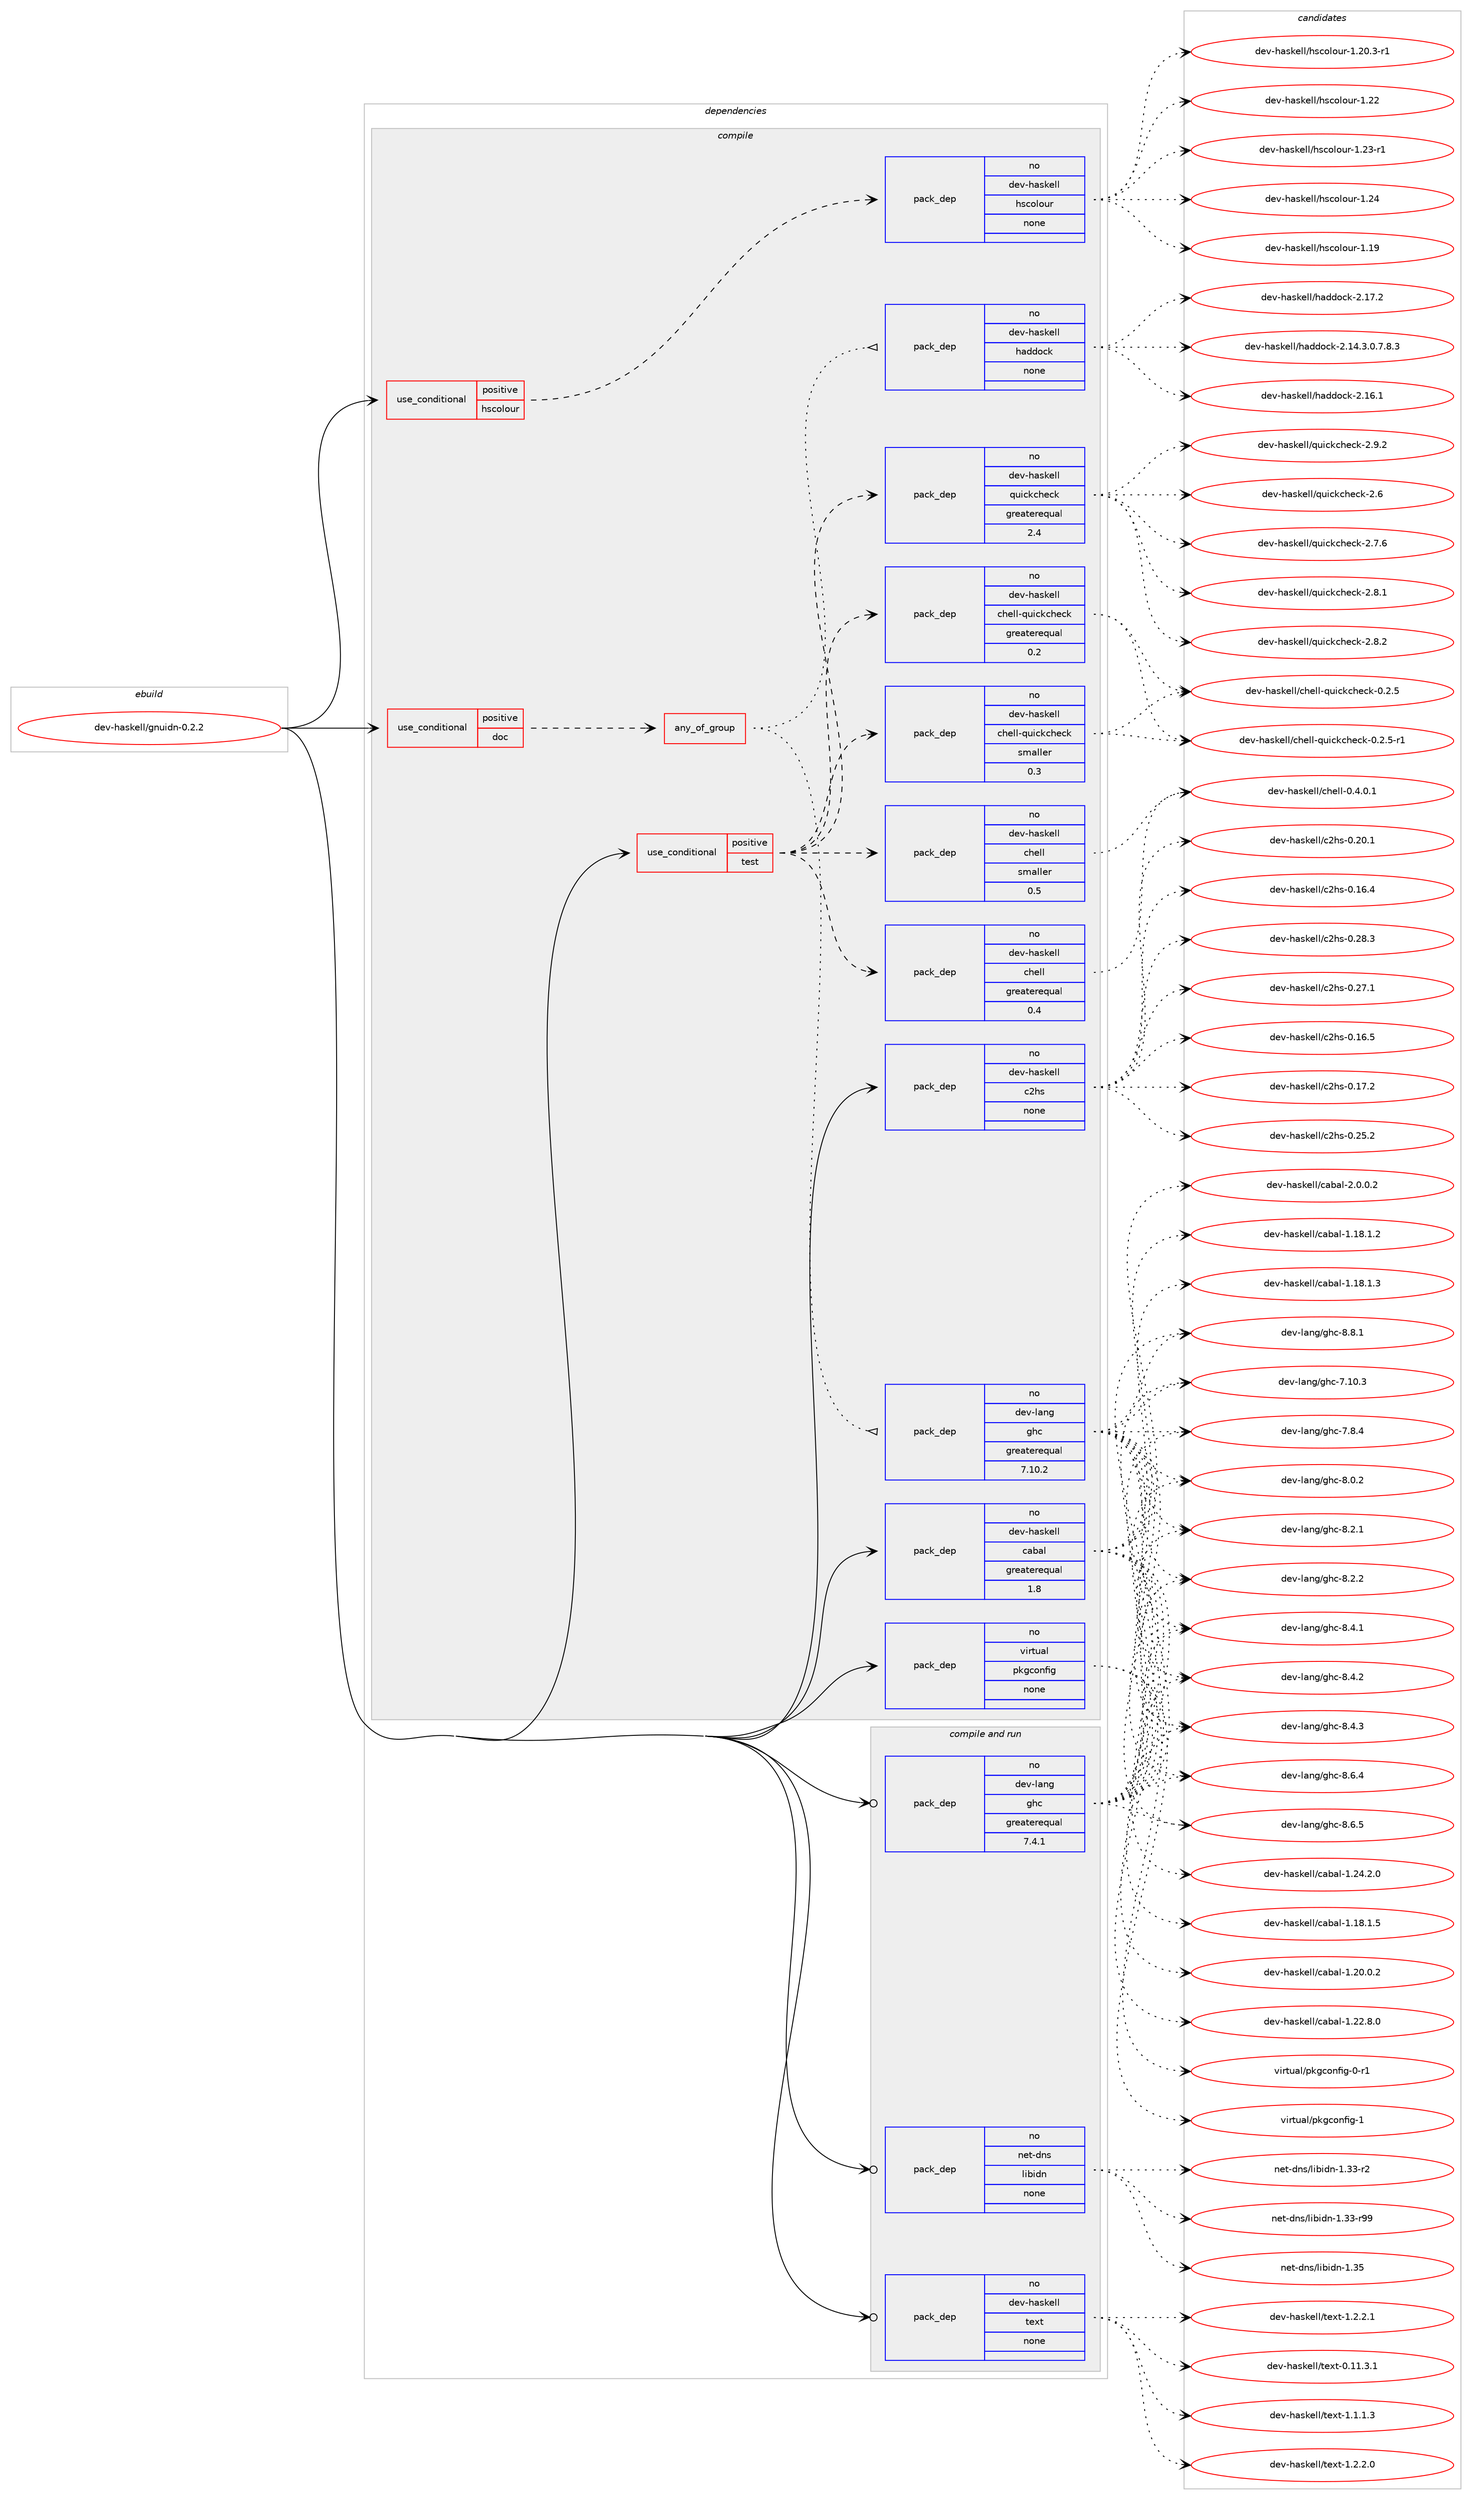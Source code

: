 digraph prolog {

# *************
# Graph options
# *************

newrank=true;
concentrate=true;
compound=true;
graph [rankdir=LR,fontname=Helvetica,fontsize=10,ranksep=1.5];#, ranksep=2.5, nodesep=0.2];
edge  [arrowhead=vee];
node  [fontname=Helvetica,fontsize=10];

# **********
# The ebuild
# **********

subgraph cluster_leftcol {
color=gray;
rank=same;
label=<<i>ebuild</i>>;
id [label="dev-haskell/gnuidn-0.2.2", color=red, width=4, href="../dev-haskell/gnuidn-0.2.2.svg"];
}

# ****************
# The dependencies
# ****************

subgraph cluster_midcol {
color=gray;
label=<<i>dependencies</i>>;
subgraph cluster_compile {
fillcolor="#eeeeee";
style=filled;
label=<<i>compile</i>>;
subgraph cond125842 {
dependency533279 [label=<<TABLE BORDER="0" CELLBORDER="1" CELLSPACING="0" CELLPADDING="4"><TR><TD ROWSPAN="3" CELLPADDING="10">use_conditional</TD></TR><TR><TD>positive</TD></TR><TR><TD>doc</TD></TR></TABLE>>, shape=none, color=red];
subgraph any9895 {
dependency533280 [label=<<TABLE BORDER="0" CELLBORDER="1" CELLSPACING="0" CELLPADDING="4"><TR><TD CELLPADDING="10">any_of_group</TD></TR></TABLE>>, shape=none, color=red];subgraph pack397185 {
dependency533281 [label=<<TABLE BORDER="0" CELLBORDER="1" CELLSPACING="0" CELLPADDING="4" WIDTH="220"><TR><TD ROWSPAN="6" CELLPADDING="30">pack_dep</TD></TR><TR><TD WIDTH="110">no</TD></TR><TR><TD>dev-haskell</TD></TR><TR><TD>haddock</TD></TR><TR><TD>none</TD></TR><TR><TD></TD></TR></TABLE>>, shape=none, color=blue];
}
dependency533280:e -> dependency533281:w [weight=20,style="dotted",arrowhead="oinv"];
subgraph pack397186 {
dependency533282 [label=<<TABLE BORDER="0" CELLBORDER="1" CELLSPACING="0" CELLPADDING="4" WIDTH="220"><TR><TD ROWSPAN="6" CELLPADDING="30">pack_dep</TD></TR><TR><TD WIDTH="110">no</TD></TR><TR><TD>dev-lang</TD></TR><TR><TD>ghc</TD></TR><TR><TD>greaterequal</TD></TR><TR><TD>7.10.2</TD></TR></TABLE>>, shape=none, color=blue];
}
dependency533280:e -> dependency533282:w [weight=20,style="dotted",arrowhead="oinv"];
}
dependency533279:e -> dependency533280:w [weight=20,style="dashed",arrowhead="vee"];
}
id:e -> dependency533279:w [weight=20,style="solid",arrowhead="vee"];
subgraph cond125843 {
dependency533283 [label=<<TABLE BORDER="0" CELLBORDER="1" CELLSPACING="0" CELLPADDING="4"><TR><TD ROWSPAN="3" CELLPADDING="10">use_conditional</TD></TR><TR><TD>positive</TD></TR><TR><TD>hscolour</TD></TR></TABLE>>, shape=none, color=red];
subgraph pack397187 {
dependency533284 [label=<<TABLE BORDER="0" CELLBORDER="1" CELLSPACING="0" CELLPADDING="4" WIDTH="220"><TR><TD ROWSPAN="6" CELLPADDING="30">pack_dep</TD></TR><TR><TD WIDTH="110">no</TD></TR><TR><TD>dev-haskell</TD></TR><TR><TD>hscolour</TD></TR><TR><TD>none</TD></TR><TR><TD></TD></TR></TABLE>>, shape=none, color=blue];
}
dependency533283:e -> dependency533284:w [weight=20,style="dashed",arrowhead="vee"];
}
id:e -> dependency533283:w [weight=20,style="solid",arrowhead="vee"];
subgraph cond125844 {
dependency533285 [label=<<TABLE BORDER="0" CELLBORDER="1" CELLSPACING="0" CELLPADDING="4"><TR><TD ROWSPAN="3" CELLPADDING="10">use_conditional</TD></TR><TR><TD>positive</TD></TR><TR><TD>test</TD></TR></TABLE>>, shape=none, color=red];
subgraph pack397188 {
dependency533286 [label=<<TABLE BORDER="0" CELLBORDER="1" CELLSPACING="0" CELLPADDING="4" WIDTH="220"><TR><TD ROWSPAN="6" CELLPADDING="30">pack_dep</TD></TR><TR><TD WIDTH="110">no</TD></TR><TR><TD>dev-haskell</TD></TR><TR><TD>chell</TD></TR><TR><TD>greaterequal</TD></TR><TR><TD>0.4</TD></TR></TABLE>>, shape=none, color=blue];
}
dependency533285:e -> dependency533286:w [weight=20,style="dashed",arrowhead="vee"];
subgraph pack397189 {
dependency533287 [label=<<TABLE BORDER="0" CELLBORDER="1" CELLSPACING="0" CELLPADDING="4" WIDTH="220"><TR><TD ROWSPAN="6" CELLPADDING="30">pack_dep</TD></TR><TR><TD WIDTH="110">no</TD></TR><TR><TD>dev-haskell</TD></TR><TR><TD>chell</TD></TR><TR><TD>smaller</TD></TR><TR><TD>0.5</TD></TR></TABLE>>, shape=none, color=blue];
}
dependency533285:e -> dependency533287:w [weight=20,style="dashed",arrowhead="vee"];
subgraph pack397190 {
dependency533288 [label=<<TABLE BORDER="0" CELLBORDER="1" CELLSPACING="0" CELLPADDING="4" WIDTH="220"><TR><TD ROWSPAN="6" CELLPADDING="30">pack_dep</TD></TR><TR><TD WIDTH="110">no</TD></TR><TR><TD>dev-haskell</TD></TR><TR><TD>chell-quickcheck</TD></TR><TR><TD>greaterequal</TD></TR><TR><TD>0.2</TD></TR></TABLE>>, shape=none, color=blue];
}
dependency533285:e -> dependency533288:w [weight=20,style="dashed",arrowhead="vee"];
subgraph pack397191 {
dependency533289 [label=<<TABLE BORDER="0" CELLBORDER="1" CELLSPACING="0" CELLPADDING="4" WIDTH="220"><TR><TD ROWSPAN="6" CELLPADDING="30">pack_dep</TD></TR><TR><TD WIDTH="110">no</TD></TR><TR><TD>dev-haskell</TD></TR><TR><TD>chell-quickcheck</TD></TR><TR><TD>smaller</TD></TR><TR><TD>0.3</TD></TR></TABLE>>, shape=none, color=blue];
}
dependency533285:e -> dependency533289:w [weight=20,style="dashed",arrowhead="vee"];
subgraph pack397192 {
dependency533290 [label=<<TABLE BORDER="0" CELLBORDER="1" CELLSPACING="0" CELLPADDING="4" WIDTH="220"><TR><TD ROWSPAN="6" CELLPADDING="30">pack_dep</TD></TR><TR><TD WIDTH="110">no</TD></TR><TR><TD>dev-haskell</TD></TR><TR><TD>quickcheck</TD></TR><TR><TD>greaterequal</TD></TR><TR><TD>2.4</TD></TR></TABLE>>, shape=none, color=blue];
}
dependency533285:e -> dependency533290:w [weight=20,style="dashed",arrowhead="vee"];
}
id:e -> dependency533285:w [weight=20,style="solid",arrowhead="vee"];
subgraph pack397193 {
dependency533291 [label=<<TABLE BORDER="0" CELLBORDER="1" CELLSPACING="0" CELLPADDING="4" WIDTH="220"><TR><TD ROWSPAN="6" CELLPADDING="30">pack_dep</TD></TR><TR><TD WIDTH="110">no</TD></TR><TR><TD>dev-haskell</TD></TR><TR><TD>c2hs</TD></TR><TR><TD>none</TD></TR><TR><TD></TD></TR></TABLE>>, shape=none, color=blue];
}
id:e -> dependency533291:w [weight=20,style="solid",arrowhead="vee"];
subgraph pack397194 {
dependency533292 [label=<<TABLE BORDER="0" CELLBORDER="1" CELLSPACING="0" CELLPADDING="4" WIDTH="220"><TR><TD ROWSPAN="6" CELLPADDING="30">pack_dep</TD></TR><TR><TD WIDTH="110">no</TD></TR><TR><TD>dev-haskell</TD></TR><TR><TD>cabal</TD></TR><TR><TD>greaterequal</TD></TR><TR><TD>1.8</TD></TR></TABLE>>, shape=none, color=blue];
}
id:e -> dependency533292:w [weight=20,style="solid",arrowhead="vee"];
subgraph pack397195 {
dependency533293 [label=<<TABLE BORDER="0" CELLBORDER="1" CELLSPACING="0" CELLPADDING="4" WIDTH="220"><TR><TD ROWSPAN="6" CELLPADDING="30">pack_dep</TD></TR><TR><TD WIDTH="110">no</TD></TR><TR><TD>virtual</TD></TR><TR><TD>pkgconfig</TD></TR><TR><TD>none</TD></TR><TR><TD></TD></TR></TABLE>>, shape=none, color=blue];
}
id:e -> dependency533293:w [weight=20,style="solid",arrowhead="vee"];
}
subgraph cluster_compileandrun {
fillcolor="#eeeeee";
style=filled;
label=<<i>compile and run</i>>;
subgraph pack397196 {
dependency533294 [label=<<TABLE BORDER="0" CELLBORDER="1" CELLSPACING="0" CELLPADDING="4" WIDTH="220"><TR><TD ROWSPAN="6" CELLPADDING="30">pack_dep</TD></TR><TR><TD WIDTH="110">no</TD></TR><TR><TD>dev-haskell</TD></TR><TR><TD>text</TD></TR><TR><TD>none</TD></TR><TR><TD></TD></TR></TABLE>>, shape=none, color=blue];
}
id:e -> dependency533294:w [weight=20,style="solid",arrowhead="odotvee"];
subgraph pack397197 {
dependency533295 [label=<<TABLE BORDER="0" CELLBORDER="1" CELLSPACING="0" CELLPADDING="4" WIDTH="220"><TR><TD ROWSPAN="6" CELLPADDING="30">pack_dep</TD></TR><TR><TD WIDTH="110">no</TD></TR><TR><TD>dev-lang</TD></TR><TR><TD>ghc</TD></TR><TR><TD>greaterequal</TD></TR><TR><TD>7.4.1</TD></TR></TABLE>>, shape=none, color=blue];
}
id:e -> dependency533295:w [weight=20,style="solid",arrowhead="odotvee"];
subgraph pack397198 {
dependency533296 [label=<<TABLE BORDER="0" CELLBORDER="1" CELLSPACING="0" CELLPADDING="4" WIDTH="220"><TR><TD ROWSPAN="6" CELLPADDING="30">pack_dep</TD></TR><TR><TD WIDTH="110">no</TD></TR><TR><TD>net-dns</TD></TR><TR><TD>libidn</TD></TR><TR><TD>none</TD></TR><TR><TD></TD></TR></TABLE>>, shape=none, color=blue];
}
id:e -> dependency533296:w [weight=20,style="solid",arrowhead="odotvee"];
}
subgraph cluster_run {
fillcolor="#eeeeee";
style=filled;
label=<<i>run</i>>;
}
}

# **************
# The candidates
# **************

subgraph cluster_choices {
rank=same;
color=gray;
label=<<i>candidates</i>>;

subgraph choice397185 {
color=black;
nodesep=1;
choice1001011184510497115107101108108471049710010011199107455046495246514648465546564651 [label="dev-haskell/haddock-2.14.3.0.7.8.3", color=red, width=4,href="../dev-haskell/haddock-2.14.3.0.7.8.3.svg"];
choice100101118451049711510710110810847104971001001119910745504649544649 [label="dev-haskell/haddock-2.16.1", color=red, width=4,href="../dev-haskell/haddock-2.16.1.svg"];
choice100101118451049711510710110810847104971001001119910745504649554650 [label="dev-haskell/haddock-2.17.2", color=red, width=4,href="../dev-haskell/haddock-2.17.2.svg"];
dependency533281:e -> choice1001011184510497115107101108108471049710010011199107455046495246514648465546564651:w [style=dotted,weight="100"];
dependency533281:e -> choice100101118451049711510710110810847104971001001119910745504649544649:w [style=dotted,weight="100"];
dependency533281:e -> choice100101118451049711510710110810847104971001001119910745504649554650:w [style=dotted,weight="100"];
}
subgraph choice397186 {
color=black;
nodesep=1;
choice1001011184510897110103471031049945554649484651 [label="dev-lang/ghc-7.10.3", color=red, width=4,href="../dev-lang/ghc-7.10.3.svg"];
choice10010111845108971101034710310499455546564652 [label="dev-lang/ghc-7.8.4", color=red, width=4,href="../dev-lang/ghc-7.8.4.svg"];
choice10010111845108971101034710310499455646484650 [label="dev-lang/ghc-8.0.2", color=red, width=4,href="../dev-lang/ghc-8.0.2.svg"];
choice10010111845108971101034710310499455646504649 [label="dev-lang/ghc-8.2.1", color=red, width=4,href="../dev-lang/ghc-8.2.1.svg"];
choice10010111845108971101034710310499455646504650 [label="dev-lang/ghc-8.2.2", color=red, width=4,href="../dev-lang/ghc-8.2.2.svg"];
choice10010111845108971101034710310499455646524649 [label="dev-lang/ghc-8.4.1", color=red, width=4,href="../dev-lang/ghc-8.4.1.svg"];
choice10010111845108971101034710310499455646524650 [label="dev-lang/ghc-8.4.2", color=red, width=4,href="../dev-lang/ghc-8.4.2.svg"];
choice10010111845108971101034710310499455646524651 [label="dev-lang/ghc-8.4.3", color=red, width=4,href="../dev-lang/ghc-8.4.3.svg"];
choice10010111845108971101034710310499455646544652 [label="dev-lang/ghc-8.6.4", color=red, width=4,href="../dev-lang/ghc-8.6.4.svg"];
choice10010111845108971101034710310499455646544653 [label="dev-lang/ghc-8.6.5", color=red, width=4,href="../dev-lang/ghc-8.6.5.svg"];
choice10010111845108971101034710310499455646564649 [label="dev-lang/ghc-8.8.1", color=red, width=4,href="../dev-lang/ghc-8.8.1.svg"];
dependency533282:e -> choice1001011184510897110103471031049945554649484651:w [style=dotted,weight="100"];
dependency533282:e -> choice10010111845108971101034710310499455546564652:w [style=dotted,weight="100"];
dependency533282:e -> choice10010111845108971101034710310499455646484650:w [style=dotted,weight="100"];
dependency533282:e -> choice10010111845108971101034710310499455646504649:w [style=dotted,weight="100"];
dependency533282:e -> choice10010111845108971101034710310499455646504650:w [style=dotted,weight="100"];
dependency533282:e -> choice10010111845108971101034710310499455646524649:w [style=dotted,weight="100"];
dependency533282:e -> choice10010111845108971101034710310499455646524650:w [style=dotted,weight="100"];
dependency533282:e -> choice10010111845108971101034710310499455646524651:w [style=dotted,weight="100"];
dependency533282:e -> choice10010111845108971101034710310499455646544652:w [style=dotted,weight="100"];
dependency533282:e -> choice10010111845108971101034710310499455646544653:w [style=dotted,weight="100"];
dependency533282:e -> choice10010111845108971101034710310499455646564649:w [style=dotted,weight="100"];
}
subgraph choice397187 {
color=black;
nodesep=1;
choice100101118451049711510710110810847104115991111081111171144549464957 [label="dev-haskell/hscolour-1.19", color=red, width=4,href="../dev-haskell/hscolour-1.19.svg"];
choice10010111845104971151071011081084710411599111108111117114454946504846514511449 [label="dev-haskell/hscolour-1.20.3-r1", color=red, width=4,href="../dev-haskell/hscolour-1.20.3-r1.svg"];
choice100101118451049711510710110810847104115991111081111171144549465050 [label="dev-haskell/hscolour-1.22", color=red, width=4,href="../dev-haskell/hscolour-1.22.svg"];
choice1001011184510497115107101108108471041159911110811111711445494650514511449 [label="dev-haskell/hscolour-1.23-r1", color=red, width=4,href="../dev-haskell/hscolour-1.23-r1.svg"];
choice100101118451049711510710110810847104115991111081111171144549465052 [label="dev-haskell/hscolour-1.24", color=red, width=4,href="../dev-haskell/hscolour-1.24.svg"];
dependency533284:e -> choice100101118451049711510710110810847104115991111081111171144549464957:w [style=dotted,weight="100"];
dependency533284:e -> choice10010111845104971151071011081084710411599111108111117114454946504846514511449:w [style=dotted,weight="100"];
dependency533284:e -> choice100101118451049711510710110810847104115991111081111171144549465050:w [style=dotted,weight="100"];
dependency533284:e -> choice1001011184510497115107101108108471041159911110811111711445494650514511449:w [style=dotted,weight="100"];
dependency533284:e -> choice100101118451049711510710110810847104115991111081111171144549465052:w [style=dotted,weight="100"];
}
subgraph choice397188 {
color=black;
nodesep=1;
choice100101118451049711510710110810847991041011081084548465246484649 [label="dev-haskell/chell-0.4.0.1", color=red, width=4,href="../dev-haskell/chell-0.4.0.1.svg"];
dependency533286:e -> choice100101118451049711510710110810847991041011081084548465246484649:w [style=dotted,weight="100"];
}
subgraph choice397189 {
color=black;
nodesep=1;
choice100101118451049711510710110810847991041011081084548465246484649 [label="dev-haskell/chell-0.4.0.1", color=red, width=4,href="../dev-haskell/chell-0.4.0.1.svg"];
dependency533287:e -> choice100101118451049711510710110810847991041011081084548465246484649:w [style=dotted,weight="100"];
}
subgraph choice397190 {
color=black;
nodesep=1;
choice1001011184510497115107101108108479910410110810845113117105991079910410199107454846504653 [label="dev-haskell/chell-quickcheck-0.2.5", color=red, width=4,href="../dev-haskell/chell-quickcheck-0.2.5.svg"];
choice10010111845104971151071011081084799104101108108451131171059910799104101991074548465046534511449 [label="dev-haskell/chell-quickcheck-0.2.5-r1", color=red, width=4,href="../dev-haskell/chell-quickcheck-0.2.5-r1.svg"];
dependency533288:e -> choice1001011184510497115107101108108479910410110810845113117105991079910410199107454846504653:w [style=dotted,weight="100"];
dependency533288:e -> choice10010111845104971151071011081084799104101108108451131171059910799104101991074548465046534511449:w [style=dotted,weight="100"];
}
subgraph choice397191 {
color=black;
nodesep=1;
choice1001011184510497115107101108108479910410110810845113117105991079910410199107454846504653 [label="dev-haskell/chell-quickcheck-0.2.5", color=red, width=4,href="../dev-haskell/chell-quickcheck-0.2.5.svg"];
choice10010111845104971151071011081084799104101108108451131171059910799104101991074548465046534511449 [label="dev-haskell/chell-quickcheck-0.2.5-r1", color=red, width=4,href="../dev-haskell/chell-quickcheck-0.2.5-r1.svg"];
dependency533289:e -> choice1001011184510497115107101108108479910410110810845113117105991079910410199107454846504653:w [style=dotted,weight="100"];
dependency533289:e -> choice10010111845104971151071011081084799104101108108451131171059910799104101991074548465046534511449:w [style=dotted,weight="100"];
}
subgraph choice397192 {
color=black;
nodesep=1;
choice10010111845104971151071011081084711311710599107991041019910745504654 [label="dev-haskell/quickcheck-2.6", color=red, width=4,href="../dev-haskell/quickcheck-2.6.svg"];
choice100101118451049711510710110810847113117105991079910410199107455046554654 [label="dev-haskell/quickcheck-2.7.6", color=red, width=4,href="../dev-haskell/quickcheck-2.7.6.svg"];
choice100101118451049711510710110810847113117105991079910410199107455046564649 [label="dev-haskell/quickcheck-2.8.1", color=red, width=4,href="../dev-haskell/quickcheck-2.8.1.svg"];
choice100101118451049711510710110810847113117105991079910410199107455046564650 [label="dev-haskell/quickcheck-2.8.2", color=red, width=4,href="../dev-haskell/quickcheck-2.8.2.svg"];
choice100101118451049711510710110810847113117105991079910410199107455046574650 [label="dev-haskell/quickcheck-2.9.2", color=red, width=4,href="../dev-haskell/quickcheck-2.9.2.svg"];
dependency533290:e -> choice10010111845104971151071011081084711311710599107991041019910745504654:w [style=dotted,weight="100"];
dependency533290:e -> choice100101118451049711510710110810847113117105991079910410199107455046554654:w [style=dotted,weight="100"];
dependency533290:e -> choice100101118451049711510710110810847113117105991079910410199107455046564649:w [style=dotted,weight="100"];
dependency533290:e -> choice100101118451049711510710110810847113117105991079910410199107455046564650:w [style=dotted,weight="100"];
dependency533290:e -> choice100101118451049711510710110810847113117105991079910410199107455046574650:w [style=dotted,weight="100"];
}
subgraph choice397193 {
color=black;
nodesep=1;
choice100101118451049711510710110810847995010411545484649544652 [label="dev-haskell/c2hs-0.16.4", color=red, width=4,href="../dev-haskell/c2hs-0.16.4.svg"];
choice100101118451049711510710110810847995010411545484649544653 [label="dev-haskell/c2hs-0.16.5", color=red, width=4,href="../dev-haskell/c2hs-0.16.5.svg"];
choice100101118451049711510710110810847995010411545484649554650 [label="dev-haskell/c2hs-0.17.2", color=red, width=4,href="../dev-haskell/c2hs-0.17.2.svg"];
choice100101118451049711510710110810847995010411545484650484649 [label="dev-haskell/c2hs-0.20.1", color=red, width=4,href="../dev-haskell/c2hs-0.20.1.svg"];
choice100101118451049711510710110810847995010411545484650534650 [label="dev-haskell/c2hs-0.25.2", color=red, width=4,href="../dev-haskell/c2hs-0.25.2.svg"];
choice100101118451049711510710110810847995010411545484650554649 [label="dev-haskell/c2hs-0.27.1", color=red, width=4,href="../dev-haskell/c2hs-0.27.1.svg"];
choice100101118451049711510710110810847995010411545484650564651 [label="dev-haskell/c2hs-0.28.3", color=red, width=4,href="../dev-haskell/c2hs-0.28.3.svg"];
dependency533291:e -> choice100101118451049711510710110810847995010411545484649544652:w [style=dotted,weight="100"];
dependency533291:e -> choice100101118451049711510710110810847995010411545484649544653:w [style=dotted,weight="100"];
dependency533291:e -> choice100101118451049711510710110810847995010411545484649554650:w [style=dotted,weight="100"];
dependency533291:e -> choice100101118451049711510710110810847995010411545484650484649:w [style=dotted,weight="100"];
dependency533291:e -> choice100101118451049711510710110810847995010411545484650534650:w [style=dotted,weight="100"];
dependency533291:e -> choice100101118451049711510710110810847995010411545484650554649:w [style=dotted,weight="100"];
dependency533291:e -> choice100101118451049711510710110810847995010411545484650564651:w [style=dotted,weight="100"];
}
subgraph choice397194 {
color=black;
nodesep=1;
choice10010111845104971151071011081084799979897108454946495646494650 [label="dev-haskell/cabal-1.18.1.2", color=red, width=4,href="../dev-haskell/cabal-1.18.1.2.svg"];
choice10010111845104971151071011081084799979897108454946495646494651 [label="dev-haskell/cabal-1.18.1.3", color=red, width=4,href="../dev-haskell/cabal-1.18.1.3.svg"];
choice10010111845104971151071011081084799979897108454946495646494653 [label="dev-haskell/cabal-1.18.1.5", color=red, width=4,href="../dev-haskell/cabal-1.18.1.5.svg"];
choice10010111845104971151071011081084799979897108454946504846484650 [label="dev-haskell/cabal-1.20.0.2", color=red, width=4,href="../dev-haskell/cabal-1.20.0.2.svg"];
choice10010111845104971151071011081084799979897108454946505046564648 [label="dev-haskell/cabal-1.22.8.0", color=red, width=4,href="../dev-haskell/cabal-1.22.8.0.svg"];
choice10010111845104971151071011081084799979897108454946505246504648 [label="dev-haskell/cabal-1.24.2.0", color=red, width=4,href="../dev-haskell/cabal-1.24.2.0.svg"];
choice100101118451049711510710110810847999798971084550464846484650 [label="dev-haskell/cabal-2.0.0.2", color=red, width=4,href="../dev-haskell/cabal-2.0.0.2.svg"];
dependency533292:e -> choice10010111845104971151071011081084799979897108454946495646494650:w [style=dotted,weight="100"];
dependency533292:e -> choice10010111845104971151071011081084799979897108454946495646494651:w [style=dotted,weight="100"];
dependency533292:e -> choice10010111845104971151071011081084799979897108454946495646494653:w [style=dotted,weight="100"];
dependency533292:e -> choice10010111845104971151071011081084799979897108454946504846484650:w [style=dotted,weight="100"];
dependency533292:e -> choice10010111845104971151071011081084799979897108454946505046564648:w [style=dotted,weight="100"];
dependency533292:e -> choice10010111845104971151071011081084799979897108454946505246504648:w [style=dotted,weight="100"];
dependency533292:e -> choice100101118451049711510710110810847999798971084550464846484650:w [style=dotted,weight="100"];
}
subgraph choice397195 {
color=black;
nodesep=1;
choice11810511411611797108471121071039911111010210510345484511449 [label="virtual/pkgconfig-0-r1", color=red, width=4,href="../virtual/pkgconfig-0-r1.svg"];
choice1181051141161179710847112107103991111101021051034549 [label="virtual/pkgconfig-1", color=red, width=4,href="../virtual/pkgconfig-1.svg"];
dependency533293:e -> choice11810511411611797108471121071039911111010210510345484511449:w [style=dotted,weight="100"];
dependency533293:e -> choice1181051141161179710847112107103991111101021051034549:w [style=dotted,weight="100"];
}
subgraph choice397196 {
color=black;
nodesep=1;
choice100101118451049711510710110810847116101120116454846494946514649 [label="dev-haskell/text-0.11.3.1", color=red, width=4,href="../dev-haskell/text-0.11.3.1.svg"];
choice1001011184510497115107101108108471161011201164549464946494651 [label="dev-haskell/text-1.1.1.3", color=red, width=4,href="../dev-haskell/text-1.1.1.3.svg"];
choice1001011184510497115107101108108471161011201164549465046504648 [label="dev-haskell/text-1.2.2.0", color=red, width=4,href="../dev-haskell/text-1.2.2.0.svg"];
choice1001011184510497115107101108108471161011201164549465046504649 [label="dev-haskell/text-1.2.2.1", color=red, width=4,href="../dev-haskell/text-1.2.2.1.svg"];
dependency533294:e -> choice100101118451049711510710110810847116101120116454846494946514649:w [style=dotted,weight="100"];
dependency533294:e -> choice1001011184510497115107101108108471161011201164549464946494651:w [style=dotted,weight="100"];
dependency533294:e -> choice1001011184510497115107101108108471161011201164549465046504648:w [style=dotted,weight="100"];
dependency533294:e -> choice1001011184510497115107101108108471161011201164549465046504649:w [style=dotted,weight="100"];
}
subgraph choice397197 {
color=black;
nodesep=1;
choice1001011184510897110103471031049945554649484651 [label="dev-lang/ghc-7.10.3", color=red, width=4,href="../dev-lang/ghc-7.10.3.svg"];
choice10010111845108971101034710310499455546564652 [label="dev-lang/ghc-7.8.4", color=red, width=4,href="../dev-lang/ghc-7.8.4.svg"];
choice10010111845108971101034710310499455646484650 [label="dev-lang/ghc-8.0.2", color=red, width=4,href="../dev-lang/ghc-8.0.2.svg"];
choice10010111845108971101034710310499455646504649 [label="dev-lang/ghc-8.2.1", color=red, width=4,href="../dev-lang/ghc-8.2.1.svg"];
choice10010111845108971101034710310499455646504650 [label="dev-lang/ghc-8.2.2", color=red, width=4,href="../dev-lang/ghc-8.2.2.svg"];
choice10010111845108971101034710310499455646524649 [label="dev-lang/ghc-8.4.1", color=red, width=4,href="../dev-lang/ghc-8.4.1.svg"];
choice10010111845108971101034710310499455646524650 [label="dev-lang/ghc-8.4.2", color=red, width=4,href="../dev-lang/ghc-8.4.2.svg"];
choice10010111845108971101034710310499455646524651 [label="dev-lang/ghc-8.4.3", color=red, width=4,href="../dev-lang/ghc-8.4.3.svg"];
choice10010111845108971101034710310499455646544652 [label="dev-lang/ghc-8.6.4", color=red, width=4,href="../dev-lang/ghc-8.6.4.svg"];
choice10010111845108971101034710310499455646544653 [label="dev-lang/ghc-8.6.5", color=red, width=4,href="../dev-lang/ghc-8.6.5.svg"];
choice10010111845108971101034710310499455646564649 [label="dev-lang/ghc-8.8.1", color=red, width=4,href="../dev-lang/ghc-8.8.1.svg"];
dependency533295:e -> choice1001011184510897110103471031049945554649484651:w [style=dotted,weight="100"];
dependency533295:e -> choice10010111845108971101034710310499455546564652:w [style=dotted,weight="100"];
dependency533295:e -> choice10010111845108971101034710310499455646484650:w [style=dotted,weight="100"];
dependency533295:e -> choice10010111845108971101034710310499455646504649:w [style=dotted,weight="100"];
dependency533295:e -> choice10010111845108971101034710310499455646504650:w [style=dotted,weight="100"];
dependency533295:e -> choice10010111845108971101034710310499455646524649:w [style=dotted,weight="100"];
dependency533295:e -> choice10010111845108971101034710310499455646524650:w [style=dotted,weight="100"];
dependency533295:e -> choice10010111845108971101034710310499455646524651:w [style=dotted,weight="100"];
dependency533295:e -> choice10010111845108971101034710310499455646544652:w [style=dotted,weight="100"];
dependency533295:e -> choice10010111845108971101034710310499455646544653:w [style=dotted,weight="100"];
dependency533295:e -> choice10010111845108971101034710310499455646564649:w [style=dotted,weight="100"];
}
subgraph choice397198 {
color=black;
nodesep=1;
choice11010111645100110115471081059810510011045494651514511450 [label="net-dns/libidn-1.33-r2", color=red, width=4,href="../net-dns/libidn-1.33-r2.svg"];
choice1101011164510011011547108105981051001104549465151451145757 [label="net-dns/libidn-1.33-r99", color=red, width=4,href="../net-dns/libidn-1.33-r99.svg"];
choice1101011164510011011547108105981051001104549465153 [label="net-dns/libidn-1.35", color=red, width=4,href="../net-dns/libidn-1.35.svg"];
dependency533296:e -> choice11010111645100110115471081059810510011045494651514511450:w [style=dotted,weight="100"];
dependency533296:e -> choice1101011164510011011547108105981051001104549465151451145757:w [style=dotted,weight="100"];
dependency533296:e -> choice1101011164510011011547108105981051001104549465153:w [style=dotted,weight="100"];
}
}

}
